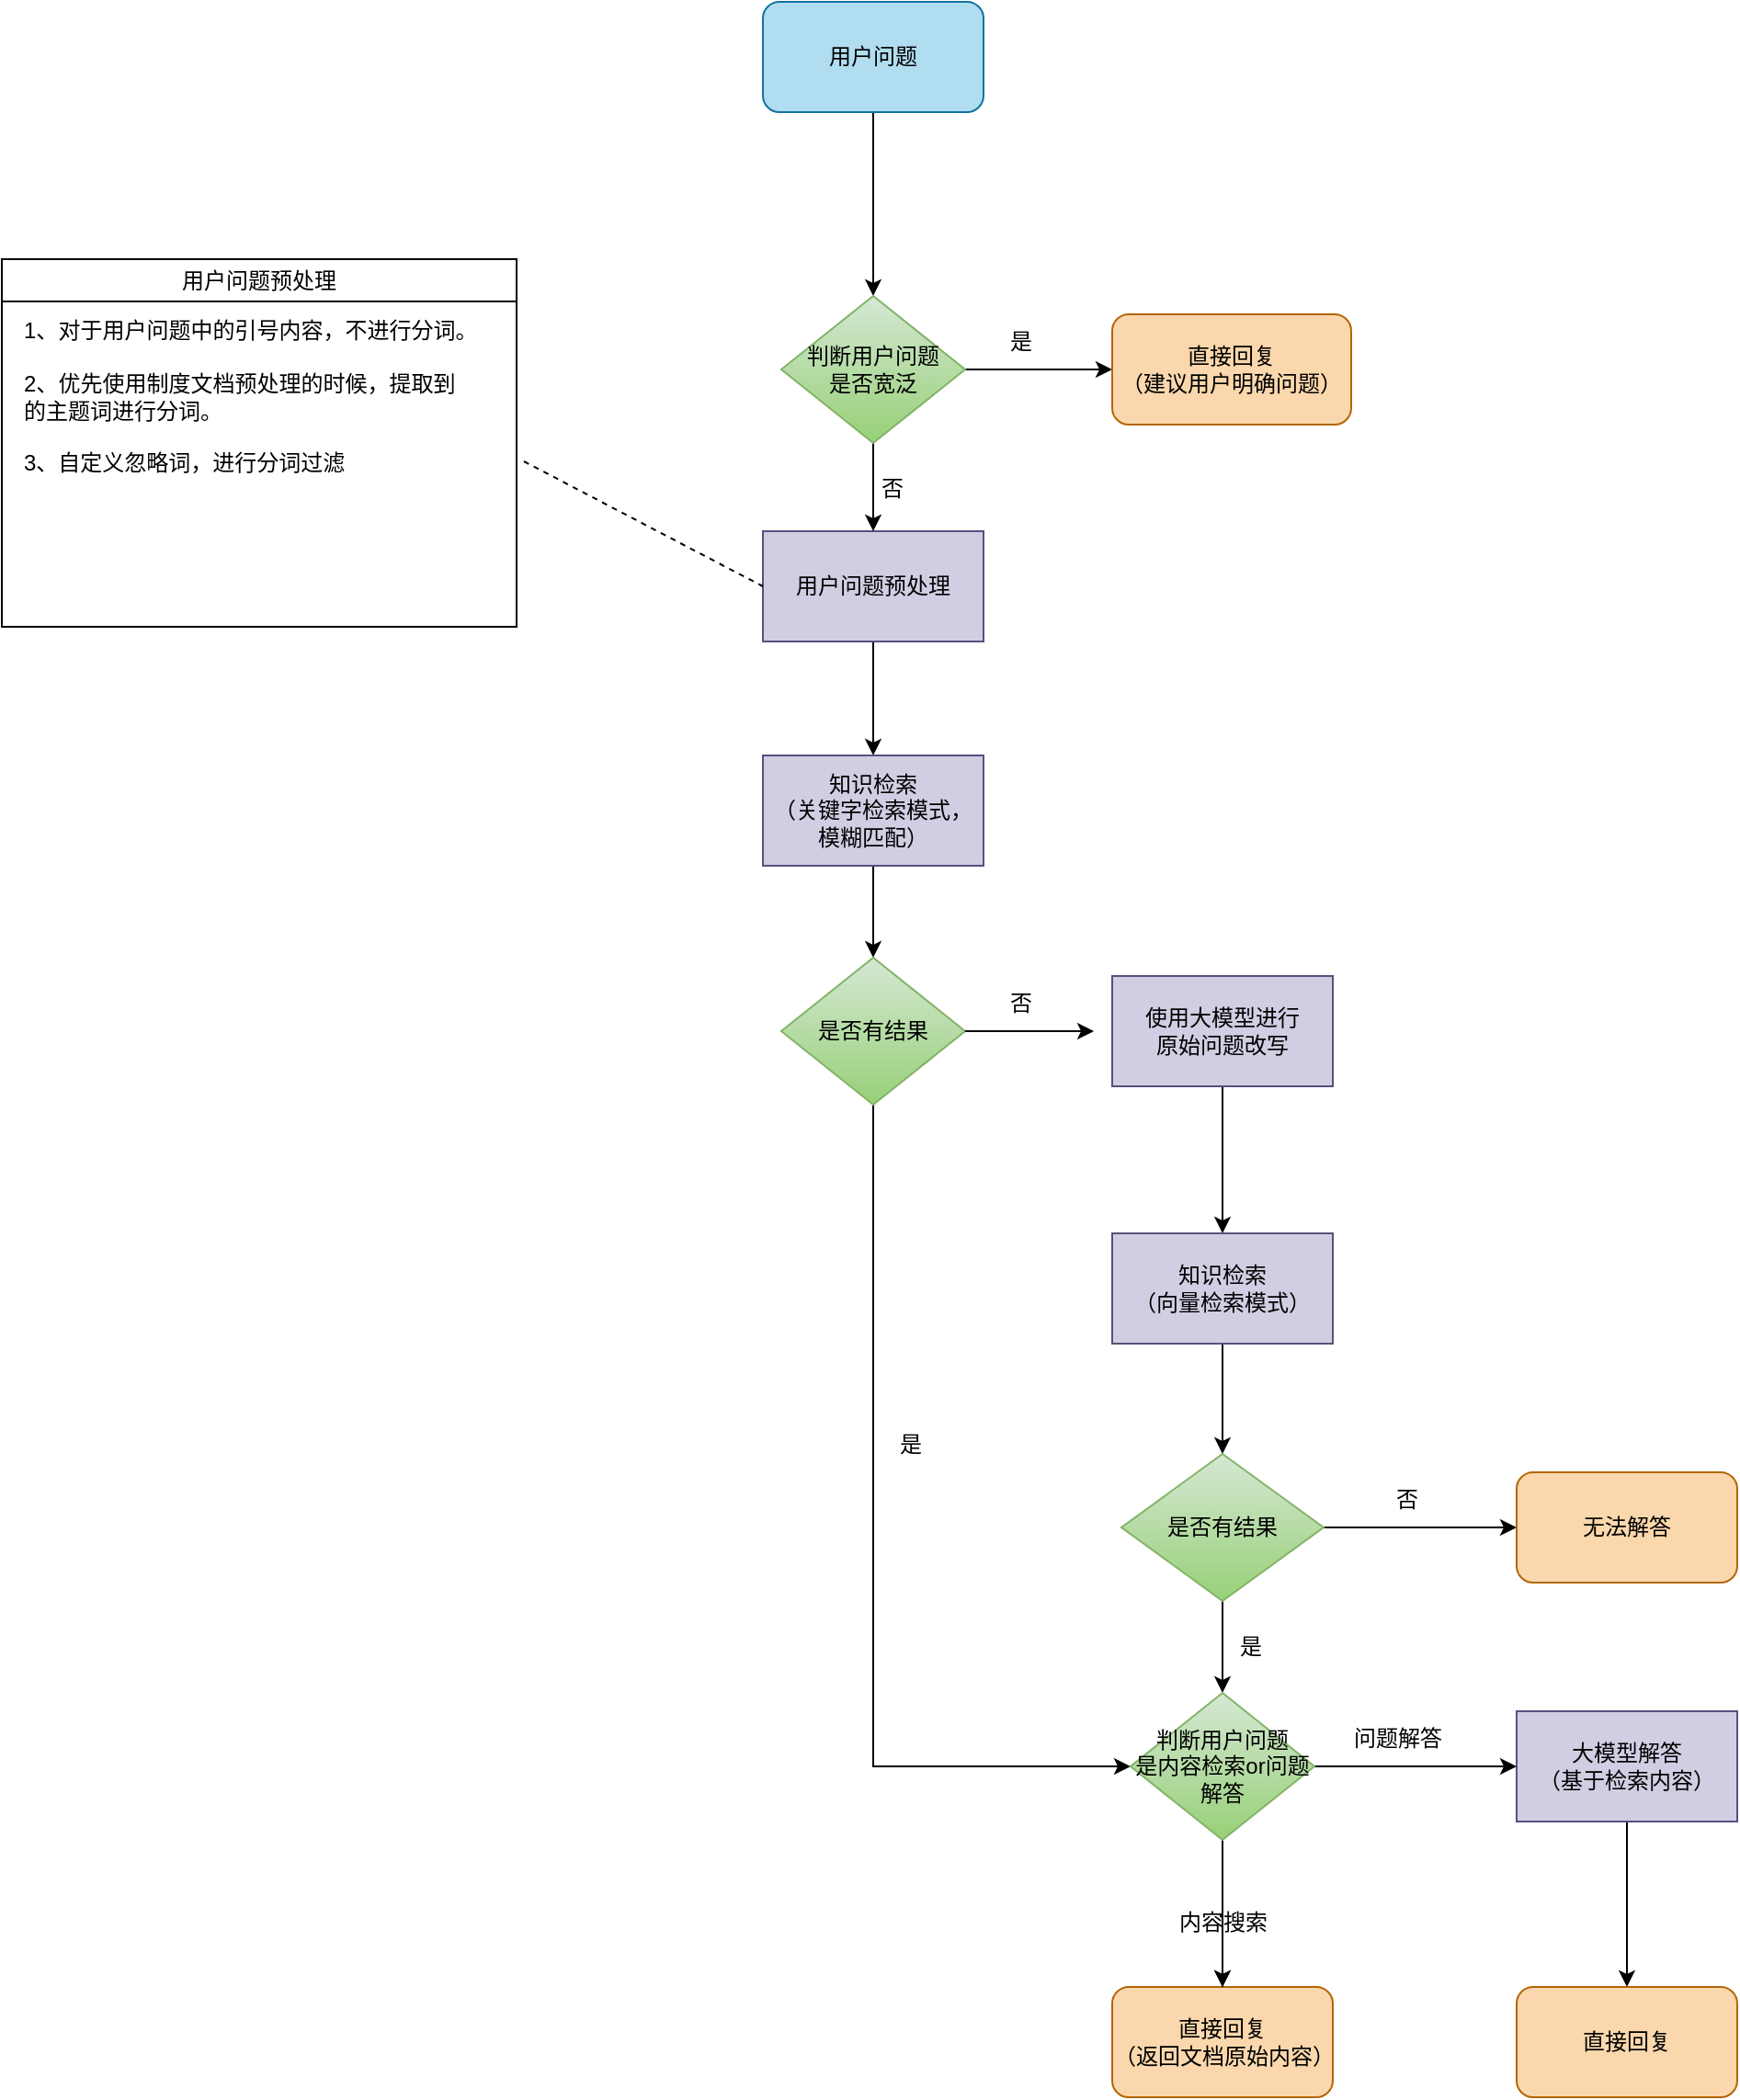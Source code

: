 <mxfile version="26.0.11">
  <diagram name="第 1 页" id="BAPlZHWQ1CFOZinPYicy">
    <mxGraphModel dx="2253" dy="757" grid="1" gridSize="10" guides="1" tooltips="1" connect="1" arrows="1" fold="1" page="1" pageScale="1" pageWidth="827" pageHeight="1169" math="0" shadow="0">
      <root>
        <mxCell id="0" />
        <mxCell id="1" parent="0" />
        <mxCell id="IzsLDeo19verRCyPsvh--6" style="edgeStyle=orthogonalEdgeStyle;rounded=0;orthogonalLoop=1;jettySize=auto;html=1;exitX=0.5;exitY=1;exitDx=0;exitDy=0;" edge="1" parent="1" source="bPSfnBVrU-OFX55bRxmd-1" target="IzsLDeo19verRCyPsvh--5">
          <mxGeometry relative="1" as="geometry" />
        </mxCell>
        <mxCell id="bPSfnBVrU-OFX55bRxmd-1" value="用户问题预处理" style="rounded=0;whiteSpace=wrap;html=1;fillColor=#d0cee2;strokeColor=#56517e;" parent="1" vertex="1">
          <mxGeometry x="180" y="298" width="120" height="60" as="geometry" />
        </mxCell>
        <mxCell id="IzsLDeo19verRCyPsvh--38" style="edgeStyle=orthogonalEdgeStyle;rounded=0;orthogonalLoop=1;jettySize=auto;html=1;" edge="1" parent="1" source="IzsLDeo19verRCyPsvh--3" target="IzsLDeo19verRCyPsvh--37">
          <mxGeometry relative="1" as="geometry" />
        </mxCell>
        <mxCell id="IzsLDeo19verRCyPsvh--3" value="用户问题" style="rounded=1;whiteSpace=wrap;html=1;fillColor=#b1ddf0;strokeColor=#10739e;" vertex="1" parent="1">
          <mxGeometry x="180" y="10" width="120" height="60" as="geometry" />
        </mxCell>
        <mxCell id="IzsLDeo19verRCyPsvh--8" style="edgeStyle=orthogonalEdgeStyle;rounded=0;orthogonalLoop=1;jettySize=auto;html=1;exitX=0.5;exitY=1;exitDx=0;exitDy=0;" edge="1" parent="1" source="IzsLDeo19verRCyPsvh--5" target="IzsLDeo19verRCyPsvh--7">
          <mxGeometry relative="1" as="geometry" />
        </mxCell>
        <mxCell id="IzsLDeo19verRCyPsvh--5" value="知识检索&lt;br&gt;（关键字检索模式，模糊匹配）" style="rounded=0;whiteSpace=wrap;html=1;fillColor=#d0cee2;strokeColor=#56517e;" vertex="1" parent="1">
          <mxGeometry x="180" y="420" width="120" height="60" as="geometry" />
        </mxCell>
        <mxCell id="IzsLDeo19verRCyPsvh--13" style="edgeStyle=orthogonalEdgeStyle;rounded=0;orthogonalLoop=1;jettySize=auto;html=1;exitX=0.5;exitY=1;exitDx=0;exitDy=0;entryX=0;entryY=0.5;entryDx=0;entryDy=0;" edge="1" parent="1" source="IzsLDeo19verRCyPsvh--7" target="IzsLDeo19verRCyPsvh--51">
          <mxGeometry relative="1" as="geometry">
            <mxPoint x="240" y="680" as="targetPoint" />
          </mxGeometry>
        </mxCell>
        <mxCell id="IzsLDeo19verRCyPsvh--7" value="是否有结果" style="rhombus;whiteSpace=wrap;html=1;fillColor=#d5e8d4;gradientColor=#97d077;strokeColor=#82b366;" vertex="1" parent="1">
          <mxGeometry x="190" y="530" width="100" height="80" as="geometry" />
        </mxCell>
        <mxCell id="IzsLDeo19verRCyPsvh--17" style="edgeStyle=orthogonalEdgeStyle;rounded=0;orthogonalLoop=1;jettySize=auto;html=1;exitX=0.5;exitY=1;exitDx=0;exitDy=0;" edge="1" parent="1" source="IzsLDeo19verRCyPsvh--9" target="IzsLDeo19verRCyPsvh--16">
          <mxGeometry relative="1" as="geometry" />
        </mxCell>
        <mxCell id="IzsLDeo19verRCyPsvh--9" value="使用大模型进行&lt;br&gt;原始问题改写" style="rounded=0;whiteSpace=wrap;html=1;fillColor=#d0cee2;strokeColor=#56517e;" vertex="1" parent="1">
          <mxGeometry x="370" y="540" width="120" height="60" as="geometry" />
        </mxCell>
        <mxCell id="IzsLDeo19verRCyPsvh--10" style="edgeStyle=orthogonalEdgeStyle;rounded=0;orthogonalLoop=1;jettySize=auto;html=1;exitX=1;exitY=0.5;exitDx=0;exitDy=0;entryX=-0.083;entryY=0.5;entryDx=0;entryDy=0;entryPerimeter=0;" edge="1" parent="1" source="IzsLDeo19verRCyPsvh--7" target="IzsLDeo19verRCyPsvh--9">
          <mxGeometry relative="1" as="geometry" />
        </mxCell>
        <mxCell id="IzsLDeo19verRCyPsvh--11" value="否" style="text;html=1;align=center;verticalAlign=middle;resizable=0;points=[];autosize=1;strokeColor=none;fillColor=none;" vertex="1" parent="1">
          <mxGeometry x="300" y="540" width="40" height="30" as="geometry" />
        </mxCell>
        <mxCell id="IzsLDeo19verRCyPsvh--14" value="是" style="text;html=1;align=center;verticalAlign=middle;resizable=0;points=[];autosize=1;strokeColor=none;fillColor=none;" vertex="1" parent="1">
          <mxGeometry x="240" y="780" width="40" height="30" as="geometry" />
        </mxCell>
        <mxCell id="IzsLDeo19verRCyPsvh--19" style="edgeStyle=orthogonalEdgeStyle;rounded=0;orthogonalLoop=1;jettySize=auto;html=1;exitX=0.5;exitY=1;exitDx=0;exitDy=0;entryX=0.5;entryY=0;entryDx=0;entryDy=0;" edge="1" parent="1" source="IzsLDeo19verRCyPsvh--16" target="IzsLDeo19verRCyPsvh--18">
          <mxGeometry relative="1" as="geometry" />
        </mxCell>
        <mxCell id="IzsLDeo19verRCyPsvh--16" value="知识检索&lt;br&gt;（向量检索模式）" style="rounded=0;whiteSpace=wrap;html=1;fillColor=#d0cee2;strokeColor=#56517e;" vertex="1" parent="1">
          <mxGeometry x="370" y="680" width="120" height="60" as="geometry" />
        </mxCell>
        <mxCell id="IzsLDeo19verRCyPsvh--21" value="" style="edgeStyle=orthogonalEdgeStyle;rounded=0;orthogonalLoop=1;jettySize=auto;html=1;entryX=0.5;entryY=0;entryDx=0;entryDy=0;" edge="1" parent="1" source="IzsLDeo19verRCyPsvh--18" target="IzsLDeo19verRCyPsvh--51">
          <mxGeometry relative="1" as="geometry">
            <mxPoint x="240" y="940" as="targetPoint" />
          </mxGeometry>
        </mxCell>
        <mxCell id="IzsLDeo19verRCyPsvh--23" value="" style="edgeStyle=orthogonalEdgeStyle;rounded=0;orthogonalLoop=1;jettySize=auto;html=1;" edge="1" parent="1" source="IzsLDeo19verRCyPsvh--18" target="IzsLDeo19verRCyPsvh--22">
          <mxGeometry relative="1" as="geometry" />
        </mxCell>
        <mxCell id="IzsLDeo19verRCyPsvh--18" value="是否有结果" style="rhombus;whiteSpace=wrap;html=1;fillColor=#d5e8d4;gradientColor=#97d077;strokeColor=#82b366;" vertex="1" parent="1">
          <mxGeometry x="375" y="800" width="110" height="80" as="geometry" />
        </mxCell>
        <mxCell id="IzsLDeo19verRCyPsvh--27" value="" style="edgeStyle=orthogonalEdgeStyle;rounded=0;orthogonalLoop=1;jettySize=auto;html=1;" edge="1" parent="1" source="IzsLDeo19verRCyPsvh--20" target="IzsLDeo19verRCyPsvh--26">
          <mxGeometry relative="1" as="geometry" />
        </mxCell>
        <mxCell id="IzsLDeo19verRCyPsvh--20" value="大模型解答&lt;br&gt;（基于检索内容）" style="rounded=0;whiteSpace=wrap;html=1;fillColor=#d0cee2;strokeColor=#56517e;" vertex="1" parent="1">
          <mxGeometry x="590" y="940" width="120" height="60" as="geometry" />
        </mxCell>
        <mxCell id="IzsLDeo19verRCyPsvh--22" value="无法解答" style="rounded=1;whiteSpace=wrap;html=1;fillColor=#fad7ac;strokeColor=#b46504;" vertex="1" parent="1">
          <mxGeometry x="590" y="810" width="120" height="60" as="geometry" />
        </mxCell>
        <mxCell id="IzsLDeo19verRCyPsvh--24" value="是" style="text;html=1;align=center;verticalAlign=middle;resizable=0;points=[];autosize=1;strokeColor=none;fillColor=none;" vertex="1" parent="1">
          <mxGeometry x="425" y="890" width="40" height="30" as="geometry" />
        </mxCell>
        <mxCell id="IzsLDeo19verRCyPsvh--25" value="否" style="text;html=1;align=center;verticalAlign=middle;resizable=0;points=[];autosize=1;strokeColor=none;fillColor=none;" vertex="1" parent="1">
          <mxGeometry x="510" y="810" width="40" height="30" as="geometry" />
        </mxCell>
        <mxCell id="IzsLDeo19verRCyPsvh--26" value="直接回复" style="rounded=1;whiteSpace=wrap;html=1;fillColor=#fad7ac;strokeColor=#b46504;" vertex="1" parent="1">
          <mxGeometry x="590" y="1090" width="120" height="60" as="geometry" />
        </mxCell>
        <mxCell id="IzsLDeo19verRCyPsvh--39" value="" style="edgeStyle=orthogonalEdgeStyle;rounded=0;orthogonalLoop=1;jettySize=auto;html=1;" edge="1" parent="1" source="IzsLDeo19verRCyPsvh--37" target="bPSfnBVrU-OFX55bRxmd-1">
          <mxGeometry relative="1" as="geometry" />
        </mxCell>
        <mxCell id="IzsLDeo19verRCyPsvh--43" value="" style="edgeStyle=orthogonalEdgeStyle;rounded=0;orthogonalLoop=1;jettySize=auto;html=1;" edge="1" parent="1" source="IzsLDeo19verRCyPsvh--37" target="IzsLDeo19verRCyPsvh--42">
          <mxGeometry relative="1" as="geometry" />
        </mxCell>
        <mxCell id="IzsLDeo19verRCyPsvh--37" value="判断用户问题&lt;br&gt;是否宽泛" style="rhombus;whiteSpace=wrap;html=1;fillColor=#d5e8d4;gradientColor=#97d077;strokeColor=#82b366;" vertex="1" parent="1">
          <mxGeometry x="190" y="170" width="100" height="80" as="geometry" />
        </mxCell>
        <mxCell id="IzsLDeo19verRCyPsvh--40" value="否" style="text;html=1;align=center;verticalAlign=middle;resizable=0;points=[];autosize=1;strokeColor=none;fillColor=none;" vertex="1" parent="1">
          <mxGeometry x="230" y="260" width="40" height="30" as="geometry" />
        </mxCell>
        <mxCell id="IzsLDeo19verRCyPsvh--42" value="直接回复&lt;br&gt;（建议用户明确问题）" style="rounded=1;whiteSpace=wrap;html=1;fillColor=#fad7ac;strokeColor=#b46504;" vertex="1" parent="1">
          <mxGeometry x="370" y="180" width="130" height="60" as="geometry" />
        </mxCell>
        <mxCell id="IzsLDeo19verRCyPsvh--44" value="是" style="text;html=1;align=center;verticalAlign=middle;resizable=0;points=[];autosize=1;strokeColor=none;fillColor=none;" vertex="1" parent="1">
          <mxGeometry x="300" y="180" width="40" height="30" as="geometry" />
        </mxCell>
        <mxCell id="IzsLDeo19verRCyPsvh--46" value="&lt;span style=&quot;font-weight: 400;&quot;&gt;用户问题预处理&lt;/span&gt;" style="swimlane;whiteSpace=wrap;html=1;fillColor=none;" vertex="1" parent="1">
          <mxGeometry x="-234" y="150" width="280" height="200" as="geometry">
            <mxRectangle x="-234" y="150" width="120" height="30" as="alternateBounds" />
          </mxGeometry>
        </mxCell>
        <mxCell id="IzsLDeo19verRCyPsvh--47" value="&lt;div style=&quot;&quot;&gt;&lt;span style=&quot;background-color: transparent; color: light-dark(rgb(0, 0, 0), rgb(255, 255, 255));&quot;&gt;1、&lt;/span&gt;&lt;span style=&quot;background-color: transparent;&quot;&gt;对于用户问题中的引号内容，不进行分词。&lt;br&gt;&lt;br&gt;&lt;/span&gt;&lt;/div&gt;&lt;div&gt;&lt;div style=&quot;&quot;&gt;&lt;span style=&quot;background-color: transparent; color: light-dark(rgb(0, 0, 0), rgb(255, 255, 255));&quot;&gt;2、&lt;/span&gt;&lt;span style=&quot;background-color: transparent; color: light-dark(rgb(0, 0, 0), rgb(255, 255, 255));&quot;&gt;优先使用制度文档预处理的时候，&lt;/span&gt;&lt;span style=&quot;background-color: transparent; color: light-dark(rgb(0, 0, 0), rgb(255, 255, 255));&quot;&gt;提取到&lt;br&gt;的主题词进行分词。&lt;/span&gt;&lt;/div&gt;&lt;div style=&quot;&quot;&gt;&lt;span style=&quot;background-color: transparent; color: light-dark(rgb(0, 0, 0), rgb(255, 255, 255));&quot;&gt;&lt;br&gt;&lt;/span&gt;&lt;/div&gt;3、自定义忽略词，进行分词过滤&lt;/div&gt;" style="text;html=1;align=left;verticalAlign=middle;resizable=0;points=[];autosize=1;strokeColor=none;fillColor=none;" vertex="1" parent="IzsLDeo19verRCyPsvh--46">
          <mxGeometry x="10" y="25" width="270" height="100" as="geometry" />
        </mxCell>
        <mxCell id="IzsLDeo19verRCyPsvh--49" value="" style="endArrow=none;dashed=1;html=1;rounded=0;entryX=0;entryY=0.5;entryDx=0;entryDy=0;" edge="1" parent="1" target="bPSfnBVrU-OFX55bRxmd-1">
          <mxGeometry width="50" height="50" relative="1" as="geometry">
            <mxPoint x="50" y="260" as="sourcePoint" />
            <mxPoint x="100" y="210" as="targetPoint" />
          </mxGeometry>
        </mxCell>
        <mxCell id="IzsLDeo19verRCyPsvh--56" style="edgeStyle=orthogonalEdgeStyle;rounded=0;orthogonalLoop=1;jettySize=auto;html=1;exitX=0.5;exitY=1;exitDx=0;exitDy=0;entryX=0.5;entryY=0;entryDx=0;entryDy=0;" edge="1" parent="1" source="IzsLDeo19verRCyPsvh--51" target="IzsLDeo19verRCyPsvh--53">
          <mxGeometry relative="1" as="geometry" />
        </mxCell>
        <mxCell id="IzsLDeo19verRCyPsvh--60" value="" style="edgeStyle=orthogonalEdgeStyle;rounded=0;orthogonalLoop=1;jettySize=auto;html=1;" edge="1" parent="1" source="IzsLDeo19verRCyPsvh--51" target="IzsLDeo19verRCyPsvh--20">
          <mxGeometry relative="1" as="geometry" />
        </mxCell>
        <mxCell id="IzsLDeo19verRCyPsvh--51" value="判断用户问题&lt;br&gt;是内容检索or问题解答" style="rhombus;whiteSpace=wrap;html=1;fillColor=#d5e8d4;gradientColor=#97d077;strokeColor=#82b366;" vertex="1" parent="1">
          <mxGeometry x="380" y="930" width="100" height="80" as="geometry" />
        </mxCell>
        <mxCell id="IzsLDeo19verRCyPsvh--53" value="直接回复&lt;br&gt;（返回文档原始内容）" style="rounded=1;whiteSpace=wrap;html=1;fillColor=#fad7ac;strokeColor=#b46504;" vertex="1" parent="1">
          <mxGeometry x="370" y="1090" width="120" height="60" as="geometry" />
        </mxCell>
        <mxCell id="IzsLDeo19verRCyPsvh--57" value="问题解答" style="text;html=1;align=center;verticalAlign=middle;resizable=0;points=[];autosize=1;strokeColor=none;fillColor=none;" vertex="1" parent="1">
          <mxGeometry x="490" y="940" width="70" height="30" as="geometry" />
        </mxCell>
        <mxCell id="IzsLDeo19verRCyPsvh--61" value="" style="edgeStyle=orthogonalEdgeStyle;rounded=0;orthogonalLoop=1;jettySize=auto;html=1;" edge="1" parent="1" source="IzsLDeo19verRCyPsvh--58" target="IzsLDeo19verRCyPsvh--53">
          <mxGeometry relative="1" as="geometry" />
        </mxCell>
        <mxCell id="IzsLDeo19verRCyPsvh--58" value="内容搜索" style="text;html=1;align=center;verticalAlign=middle;resizable=0;points=[];autosize=1;strokeColor=none;fillColor=none;" vertex="1" parent="1">
          <mxGeometry x="395" y="1040" width="70" height="30" as="geometry" />
        </mxCell>
      </root>
    </mxGraphModel>
  </diagram>
</mxfile>

